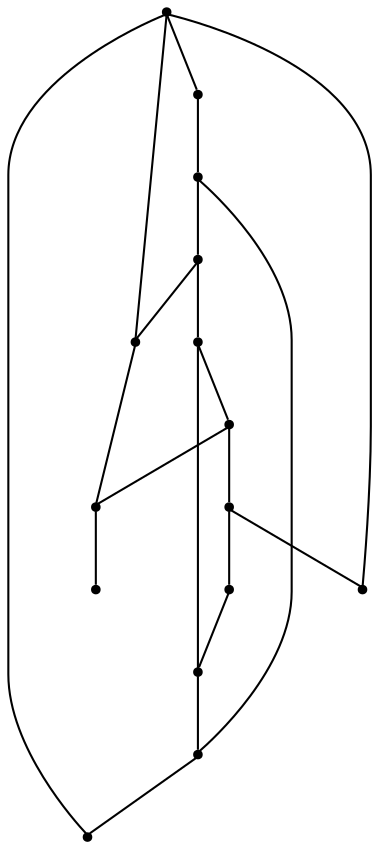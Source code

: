 graph {
  node [shape=point,comment="{\"directed\":false,\"doi\":\"10.4230/LIPIcs.GD.2024.36\",\"figure\":\"2 (2)\"}"]

  v0 [pos="1205.0729082568628,1446.4688462012298"]
  v1 [pos="1092.0510820027516,1446.4688462012298"]
  v2 [pos="1657.1600860817007,1461.666759918143"]
  v3 [pos="1543.831092096054,1479.2055824063161"]
  v4 [pos="753.4342398371291,1464.0960456569744"]
  v5 [pos="1544.1382598275895,1446.4688462012298"]
  v6 [pos="1431.3708167880004,1533.4395391190521"]
  v7 [pos="866.4419478228344,1494.4244777054587"]
  v8 [pos="1431.1164335734784,1446.4688462012296"]
  v9 [pos="1205.0729082568628,1841.9503081566427"]
  v10 [pos="978.9939918755272,1615.106469532639"]
  v11 [pos="979.0292239507385,1446.4688462012298"]
  v12 [pos="866.0075248882343,1446.4688462012298"]
  v13 [pos="752.9856986341231,1446.4688462012298"]
  v14 [pos="1657.1600860817007,1446.4688462012296"]

  v0 -- v1 [id="-1",pos="1205.0729082568628,1446.4688462012298 1092.0510820027516,1446.4688462012298 1092.0510820027516,1446.4688462012298 1092.0510820027516,1446.4688462012298"]
  v13 -- v12 [id="-3",pos="752.9856986341231,1446.4688462012298 866.0075248882343,1446.4688462012298 866.0075248882343,1446.4688462012298 866.0075248882343,1446.4688462012298"]
  v12 -- v11 [id="-4",pos="866.0075248882343,1446.4688462012298 979.0292239507385,1446.4688462012298 979.0292239507385,1446.4688462012298 979.0292239507385,1446.4688462012298"]
  v11 -- v1 [id="-5",pos="979.0292239507385,1446.4688462012298 1092.0510820027516,1446.4688462012298 1092.0510820027516,1446.4688462012298 1092.0510820027516,1446.4688462012298"]
  v0 -- v8 [id="-7",pos="1205.0729082568628,1446.4688462012298 1431.1164335734784,1446.4688462012296 1431.1164335734784,1446.4688462012296 1431.1164335734784,1446.4688462012296"]
  v8 -- v5 [id="-8",pos="1431.1164335734784,1446.4688462012296 1544.1382598275895,1446.4688462012298 1544.1382598275895,1446.4688462012298 1544.1382598275895,1446.4688462012298"]
  v5 -- v14 [id="-9",pos="1544.1382598275895,1446.4688462012298 1657.1600860817007,1446.4688462012296 1657.1600860817007,1446.4688462012296 1657.1600860817007,1446.4688462012296"]
  v4 -- v13 [id="-11",pos="753.4342398371291,1464.0960456569744 752.9856986341231,1446.4688462012298 752.9856986341231,1446.4688462012298 752.9856986341231,1446.4688462012298"]
  v4 -- v2 [id="-12",pos="753.4342398371291,1464.0960456569744 1657.1600860817007,1461.666759918143 1657.1600860817007,1461.666759918143 1657.1600860817007,1461.666759918143"]
  v7 -- v3 [id="-13",pos="866.4419478228344,1494.4244777054587 1543.831092096054,1479.2055824063161 1543.831092096054,1479.2055824063161 1543.831092096054,1479.2055824063161"]
  v7 -- v12 [id="-14",pos="866.4419478228344,1494.4244777054587 866.0075248882343,1446.4688462012298 866.0075248882343,1446.4688462012298 866.0075248882343,1446.4688462012298"]
  v10 -- v11 [id="-15",pos="978.9939918755272,1615.106469532639 979.0292239507385,1446.4688462012298 979.0292239507385,1446.4688462012298 979.0292239507385,1446.4688462012298"]
  v10 -- v6 [id="-17",pos="978.9939918755272,1615.106469532639 1431.3708167880004,1533.4395391190521 1431.3708167880004,1533.4395391190521 1431.3708167880004,1533.4395391190521"]
  v2 -- v0 [id="-18",pos="1657.1600860817007,1461.666759918143 1205.0729082568628,1446.4688462012298 1205.0729082568628,1446.4688462012298 1205.0729082568628,1446.4688462012298"]
  v3 -- v4 [id="-19",pos="1543.831092096054,1479.2055824063161 753.4342398371291,1464.0960456569744 753.4342398371291,1464.0960456569744 753.4342398371291,1464.0960456569744"]
  v3 -- v5 [id="-20",pos="1543.831092096054,1479.2055824063161 1544.1382598275895,1446.4688462012298 1544.1382598275895,1446.4688462012298 1544.1382598275895,1446.4688462012298"]
  v9 -- v10 [id="-21",pos="1205.0729082568628,1841.9503081566427 978.9939918755272,1615.106469532639 978.9939918755272,1615.106469532639 978.9939918755272,1615.106469532639"]
  v0 -- v9 [id="-23",pos="1205.0729082568628,1446.4688462012298 1205.0729082568628,1841.9503081566427 1205.0729082568628,1841.9503081566427 1205.0729082568628,1841.9503081566427"]
  v6 -- v7 [id="-25",pos="1431.3708167880004,1533.4395391190521 866.4419478228344,1494.4244777054587 866.4419478228344,1494.4244777054587 866.4419478228344,1494.4244777054587"]
  v6 -- v8 [id="-26",pos="1431.3708167880004,1533.4395391190521 1431.1164335734784,1446.4688462012296 1431.1164335734784,1446.4688462012296 1431.1164335734784,1446.4688462012296"]
}